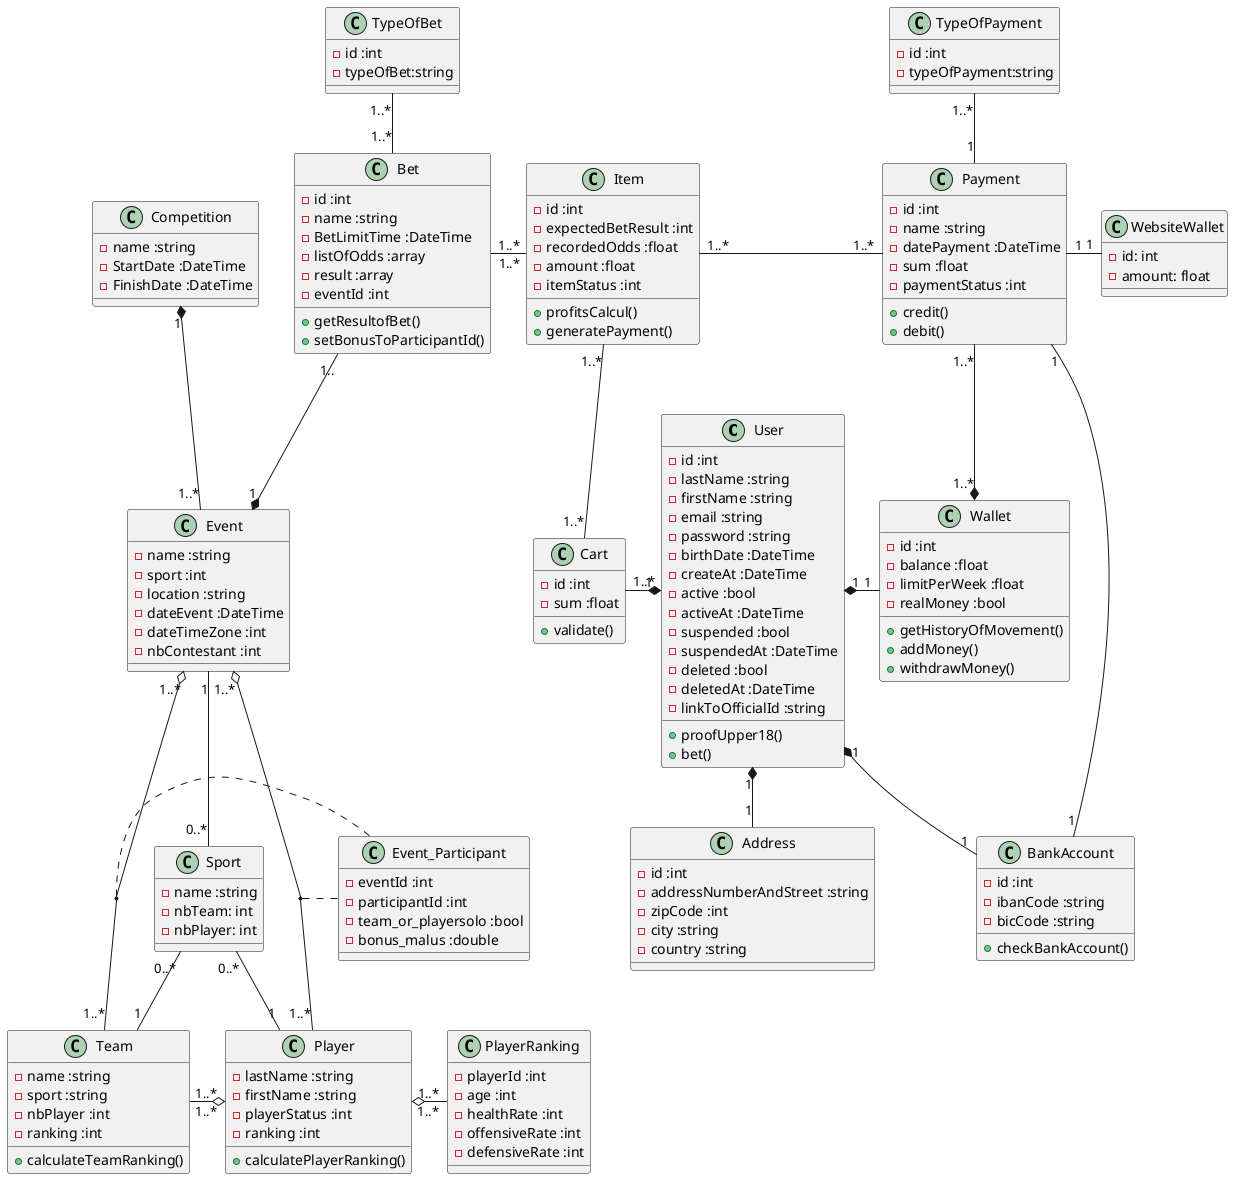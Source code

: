 @startuml parisportif

class User {
    - id :int
    - lastName :string
    - firstName :string
    - email :string
    - password :string
    - birthDate :DateTime
    - createAt :DateTime
    - active :bool
    - activeAt :DateTime
    - suspended :bool
    - suspendedAt :DateTime
    - deleted :bool
    - deletedAt :DateTime
    - linkToOfficialId :string

    + proofUpper18()
    + bet()
}

class Address {
    - id :int
    - addressNumberAndStreet :string
    - zipCode :int
    - city :string
    - country :string
}

class Wallet {
    - id :int
    - balance :float
    - limitPerWeek :float
    - realMoney :bool
    
    + getHistoryOfMovement()
    + addMoney()
    + withdrawMoney()
}

class BankAccount {
    - id :int
    - ibanCode :string
    - bicCode :string

    + checkBankAccount()
}

class WebsiteWallet {
    - id: int
    - amount: float
}

class Cart {
    - id :int
    - sum :float

    + validate()
}

class Item {
    - id :int
    - expectedBetResult :int
    - recordedOdds :float
    - amount :float
    - itemStatus :int

    + profitsCalcul()
    + generatePayment()
}


class Bet {
    - id :int
    - name :string
    - BetLimitTime :DateTime
    - listOfOdds :array
    - result :array
    - eventId :int

    + getResultofBet()
    + setBonusToParticipantId()
}

class TypeOfBet {
    - id :int
    - typeOfBet:string
}


class Payment {
    - id :int
    - name :string
    - datePayment :DateTime
    - sum :float
    - paymentStatus :int

    + credit()
    + debit()
}

class TypeOfPayment {
    - id :int
    - typeOfPayment:string

}

class Event {
    - name :string
    - sport :int
    - location :string
    - dateEvent :DateTime
    - dateTimeZone :int
    - nbContestant :int
}


class Sport {
    - name :string
    - nbTeam: int
    - nbPlayer: int
}


class Event_Participant {
    - eventId :int
    - participantId :int
    - team_or_playersolo :bool
    - bonus_malus :double

}

class Team {
    - name :string
    - sport :string
    - nbPlayer :int
    - ranking :int

    + calculateTeamRanking()
}

class Player {
    - lastName :string
    - firstName :string
    - playerStatus :int
    - ranking :int

    + calculatePlayerRanking()
}

class PlayerRanking {
    - playerId :int
    - age :int
    - healthRate :int
    - offensiveRate :int
    - defensiveRate :int

}

class Competition {
    - name :string
    - StartDate :DateTime
    - FinishDate :DateTime

}

User "1" *-- "1" Address
User "1" *-right- "1" Wallet
User "1" *-left- "1..*" Cart
User "1" *-- "1" BankAccount

Payment "1..*" -down-* "1..*" Wallet
Payment "1" -- "1" BankAccount
Payment "1" -right- "1" WebsiteWallet
Payment "1" -up- "1..*" TypeOfPayment

Cart "1..*" -up- "1..*" Item
Item "1..*" -left- "1..*" Bet

Item "1..*" -right- "1..*" Payment
Bet "1..*" -up- "1..*" TypeOfBet

Event "1" *-up- "1.." Bet
Event "1..*" -up-* "1" Competition
Event "1" -- "0..*" Sport
Team "1" -up- "0..*" Sport


Event "1..*" o-- "1..*" Team
(Event, Team) .. Event_Participant
Event "1..*" o-- "1..*" Player
(Event, Player) .left. Event_Participant

Player "1..*" o-left- "1..*" Team
Player "1..*" o-right- "1..*" PlayerRanking
Player "1" -up- "0..*" Sport


@enduml